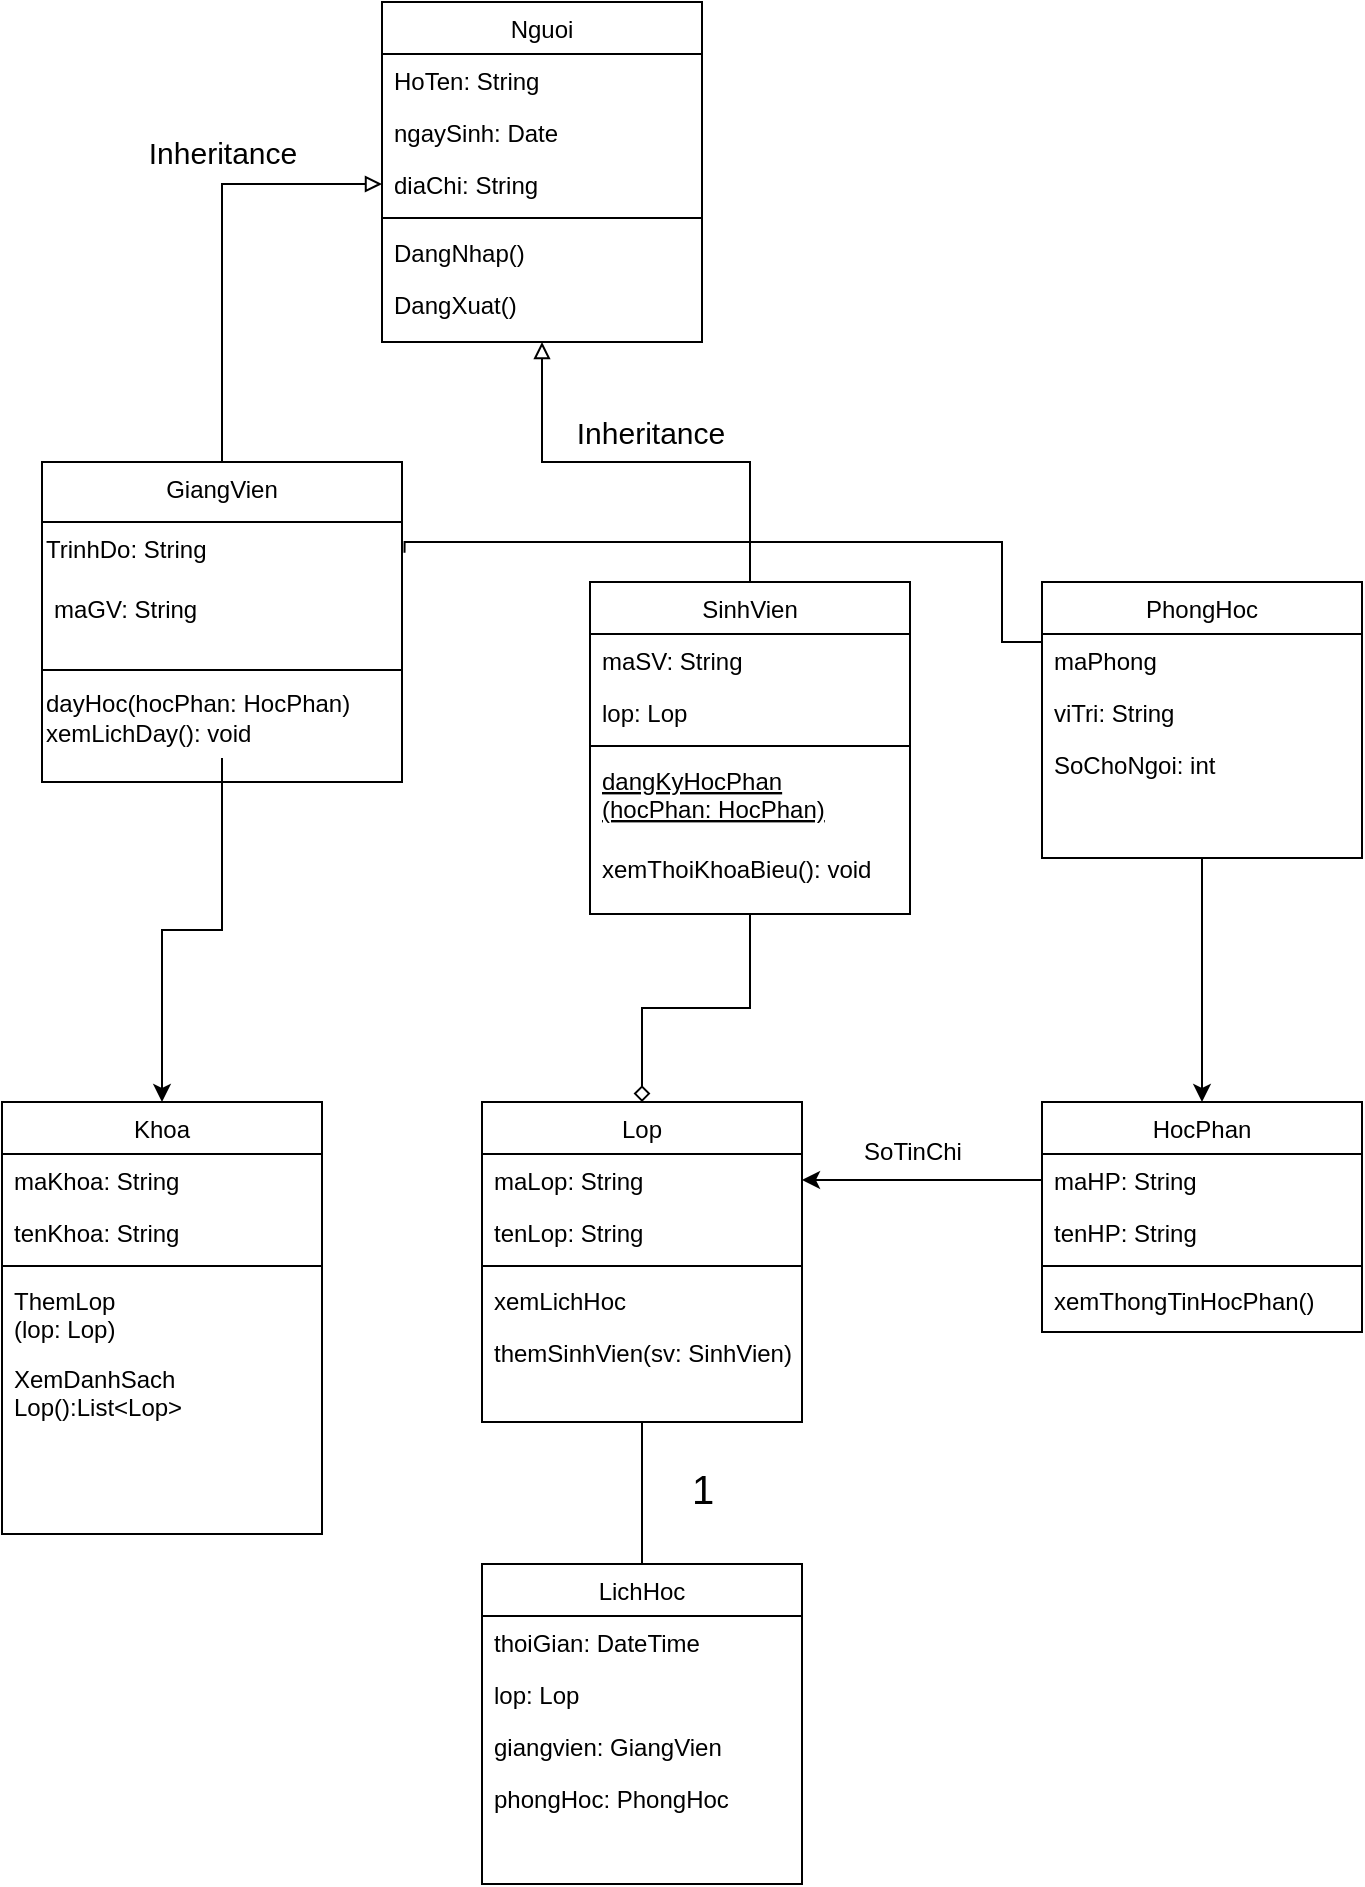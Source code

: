<mxfile version="27.0.1">
  <diagram id="C5RBs43oDa-KdzZeNtuy" name="Page-1">
    <mxGraphModel grid="1" page="1" gridSize="10" guides="1" tooltips="1" connect="1" arrows="1" fold="1" pageScale="1" pageWidth="827" pageHeight="1169" math="0" shadow="0">
      <root>
        <mxCell id="WIyWlLk6GJQsqaUBKTNV-0" />
        <mxCell id="WIyWlLk6GJQsqaUBKTNV-1" parent="WIyWlLk6GJQsqaUBKTNV-0" />
        <mxCell id="k3PIUnaMh5bhT_9OcAb0-58" style="edgeStyle=orthogonalEdgeStyle;rounded=0;orthogonalLoop=1;jettySize=auto;html=1;exitX=0.5;exitY=0;exitDx=0;exitDy=0;entryX=0.5;entryY=1;entryDx=0;entryDy=0;endArrow=block;endFill=0;" edge="1" parent="WIyWlLk6GJQsqaUBKTNV-1" source="zkfFHV4jXpPFQw0GAbJ--6" target="yWdZbKU6a02kMY17ywTJ-11">
          <mxGeometry relative="1" as="geometry" />
        </mxCell>
        <mxCell id="k3PIUnaMh5bhT_9OcAb0-61" style="edgeStyle=orthogonalEdgeStyle;rounded=0;orthogonalLoop=1;jettySize=auto;html=1;exitX=0.5;exitY=1;exitDx=0;exitDy=0;entryX=0.5;entryY=0;entryDx=0;entryDy=0;endArrow=diamond;endFill=0;" edge="1" parent="WIyWlLk6GJQsqaUBKTNV-1" source="zkfFHV4jXpPFQw0GAbJ--6" target="k3PIUnaMh5bhT_9OcAb0-12">
          <mxGeometry relative="1" as="geometry" />
        </mxCell>
        <mxCell id="zkfFHV4jXpPFQw0GAbJ--6" value="SinhVien" style="swimlane;fontStyle=0;align=center;verticalAlign=top;childLayout=stackLayout;horizontal=1;startSize=26;horizontalStack=0;resizeParent=1;resizeLast=0;collapsible=1;marginBottom=0;rounded=0;shadow=0;strokeWidth=1;" vertex="1" parent="WIyWlLk6GJQsqaUBKTNV-1">
          <mxGeometry x="334" y="310" width="160" height="166" as="geometry">
            <mxRectangle x="130" y="380" width="160" height="26" as="alternateBounds" />
          </mxGeometry>
        </mxCell>
        <mxCell id="zkfFHV4jXpPFQw0GAbJ--7" value="maSV: String" style="text;align=left;verticalAlign=top;spacingLeft=4;spacingRight=4;overflow=hidden;rotatable=0;points=[[0,0.5],[1,0.5]];portConstraint=eastwest;" vertex="1" parent="zkfFHV4jXpPFQw0GAbJ--6">
          <mxGeometry y="26" width="160" height="26" as="geometry" />
        </mxCell>
        <mxCell id="zkfFHV4jXpPFQw0GAbJ--8" value="lop: Lop" style="text;align=left;verticalAlign=top;spacingLeft=4;spacingRight=4;overflow=hidden;rotatable=0;points=[[0,0.5],[1,0.5]];portConstraint=eastwest;rounded=0;shadow=0;html=0;" vertex="1" parent="zkfFHV4jXpPFQw0GAbJ--6">
          <mxGeometry y="52" width="160" height="26" as="geometry" />
        </mxCell>
        <mxCell id="zkfFHV4jXpPFQw0GAbJ--9" value="" style="line;html=1;strokeWidth=1;align=left;verticalAlign=middle;spacingTop=-1;spacingLeft=3;spacingRight=3;rotatable=0;labelPosition=right;points=[];portConstraint=eastwest;" vertex="1" parent="zkfFHV4jXpPFQw0GAbJ--6">
          <mxGeometry y="78" width="160" height="8" as="geometry" />
        </mxCell>
        <mxCell id="zkfFHV4jXpPFQw0GAbJ--10" value="dangKyHocPhan&#xa;(hocPhan: HocPhan)" style="text;align=left;verticalAlign=top;spacingLeft=4;spacingRight=4;overflow=hidden;rotatable=0;points=[[0,0.5],[1,0.5]];portConstraint=eastwest;fontStyle=4" vertex="1" parent="zkfFHV4jXpPFQw0GAbJ--6">
          <mxGeometry y="86" width="160" height="44" as="geometry" />
        </mxCell>
        <mxCell id="zkfFHV4jXpPFQw0GAbJ--11" value="xemThoiKhoaBieu(): void" style="text;align=left;verticalAlign=top;spacingLeft=4;spacingRight=4;overflow=hidden;rotatable=0;points=[[0,0.5],[1,0.5]];portConstraint=eastwest;" vertex="1" parent="zkfFHV4jXpPFQw0GAbJ--6">
          <mxGeometry y="130" width="160" height="26" as="geometry" />
        </mxCell>
        <mxCell id="k3PIUnaMh5bhT_9OcAb0-60" style="edgeStyle=orthogonalEdgeStyle;rounded=0;orthogonalLoop=1;jettySize=auto;html=1;exitX=0.5;exitY=0;exitDx=0;exitDy=0;entryX=0;entryY=0.5;entryDx=0;entryDy=0;endArrow=block;endFill=0;" edge="1" parent="WIyWlLk6GJQsqaUBKTNV-1" source="zkfFHV4jXpPFQw0GAbJ--13" target="yWdZbKU6a02kMY17ywTJ-14">
          <mxGeometry relative="1" as="geometry" />
        </mxCell>
        <mxCell id="zkfFHV4jXpPFQw0GAbJ--13" value="GiangVien" style="swimlane;fontStyle=0;align=center;verticalAlign=top;childLayout=stackLayout;horizontal=1;startSize=30;horizontalStack=0;resizeParent=1;resizeLast=0;collapsible=1;marginBottom=0;rounded=0;shadow=0;strokeWidth=1;" vertex="1" parent="WIyWlLk6GJQsqaUBKTNV-1">
          <mxGeometry x="60" y="250" width="180" height="160" as="geometry">
            <mxRectangle x="270" y="290" width="170" height="26" as="alternateBounds" />
          </mxGeometry>
        </mxCell>
        <mxCell id="k3PIUnaMh5bhT_9OcAb0-1" value="TrinhDo: String" style="text;html=1;align=left;verticalAlign=top;resizable=0;points=[];autosize=1;strokeColor=none;fillColor=none;" vertex="1" parent="zkfFHV4jXpPFQw0GAbJ--13">
          <mxGeometry y="30" width="180" height="30" as="geometry" />
        </mxCell>
        <mxCell id="zkfFHV4jXpPFQw0GAbJ--14" value="maGV: String" style="text;align=left;verticalAlign=top;spacingLeft=4;spacingRight=4;overflow=hidden;rotatable=0;points=[[0,0.5],[1,0.5]];portConstraint=eastwest;" vertex="1" parent="zkfFHV4jXpPFQw0GAbJ--13">
          <mxGeometry y="60" width="180" height="40" as="geometry" />
        </mxCell>
        <mxCell id="zkfFHV4jXpPFQw0GAbJ--15" value="" style="line;html=1;strokeWidth=1;align=left;verticalAlign=middle;spacingTop=-1;spacingLeft=3;spacingRight=3;rotatable=0;labelPosition=right;points=[];portConstraint=eastwest;" vertex="1" parent="zkfFHV4jXpPFQw0GAbJ--13">
          <mxGeometry y="100" width="180" height="8" as="geometry" />
        </mxCell>
        <mxCell id="k3PIUnaMh5bhT_9OcAb0-2" value="dayHoc(hocPhan: HocPhan)&lt;div&gt;xemLichDay(): void&lt;/div&gt;" style="text;html=1;align=left;verticalAlign=middle;resizable=0;points=[];autosize=1;strokeColor=none;fillColor=none;" vertex="1" parent="zkfFHV4jXpPFQw0GAbJ--13">
          <mxGeometry y="108" width="180" height="40" as="geometry" />
        </mxCell>
        <mxCell id="zkfFHV4jXpPFQw0GAbJ--17" value="HocPhan" style="swimlane;fontStyle=0;align=center;verticalAlign=top;childLayout=stackLayout;horizontal=1;startSize=26;horizontalStack=0;resizeParent=1;resizeLast=0;collapsible=1;marginBottom=0;rounded=0;shadow=0;strokeWidth=1;" vertex="1" parent="WIyWlLk6GJQsqaUBKTNV-1">
          <mxGeometry x="560" y="570" width="160" height="115" as="geometry">
            <mxRectangle x="550" y="140" width="160" height="26" as="alternateBounds" />
          </mxGeometry>
        </mxCell>
        <mxCell id="zkfFHV4jXpPFQw0GAbJ--18" value="maHP: String" style="text;align=left;verticalAlign=top;spacingLeft=4;spacingRight=4;overflow=hidden;rotatable=0;points=[[0,0.5],[1,0.5]];portConstraint=eastwest;" vertex="1" parent="zkfFHV4jXpPFQw0GAbJ--17">
          <mxGeometry y="26" width="160" height="26" as="geometry" />
        </mxCell>
        <mxCell id="zkfFHV4jXpPFQw0GAbJ--19" value="tenHP: String" style="text;align=left;verticalAlign=top;spacingLeft=4;spacingRight=4;overflow=hidden;rotatable=0;points=[[0,0.5],[1,0.5]];portConstraint=eastwest;rounded=0;shadow=0;html=0;" vertex="1" parent="zkfFHV4jXpPFQw0GAbJ--17">
          <mxGeometry y="52" width="160" height="26" as="geometry" />
        </mxCell>
        <mxCell id="zkfFHV4jXpPFQw0GAbJ--23" value="" style="line;html=1;strokeWidth=1;align=left;verticalAlign=middle;spacingTop=-1;spacingLeft=3;spacingRight=3;rotatable=0;labelPosition=right;points=[];portConstraint=eastwest;" vertex="1" parent="zkfFHV4jXpPFQw0GAbJ--17">
          <mxGeometry y="78" width="160" height="8" as="geometry" />
        </mxCell>
        <mxCell id="zkfFHV4jXpPFQw0GAbJ--24" value="xemThongTinHocPhan()" style="text;align=left;verticalAlign=top;spacingLeft=4;spacingRight=4;overflow=hidden;rotatable=0;points=[[0,0.5],[1,0.5]];portConstraint=eastwest;" vertex="1" parent="zkfFHV4jXpPFQw0GAbJ--17">
          <mxGeometry y="86" width="160" height="26" as="geometry" />
        </mxCell>
        <mxCell id="yWdZbKU6a02kMY17ywTJ-11" value="Nguoi" style="swimlane;fontStyle=0;align=center;verticalAlign=top;childLayout=stackLayout;horizontal=1;startSize=26;horizontalStack=0;resizeParent=1;resizeLast=0;collapsible=1;marginBottom=0;rounded=0;shadow=0;strokeWidth=1;" vertex="1" parent="WIyWlLk6GJQsqaUBKTNV-1">
          <mxGeometry x="230" y="20" width="160" height="170" as="geometry">
            <mxRectangle x="550" y="140" width="160" height="26" as="alternateBounds" />
          </mxGeometry>
        </mxCell>
        <mxCell id="yWdZbKU6a02kMY17ywTJ-12" value="HoTen: String&#xa;" style="text;align=left;verticalAlign=top;spacingLeft=4;spacingRight=4;overflow=hidden;rotatable=0;points=[[0,0.5],[1,0.5]];portConstraint=eastwest;" vertex="1" parent="yWdZbKU6a02kMY17ywTJ-11">
          <mxGeometry y="26" width="160" height="26" as="geometry" />
        </mxCell>
        <mxCell id="yWdZbKU6a02kMY17ywTJ-13" value="ngaySinh: Date" style="text;align=left;verticalAlign=top;spacingLeft=4;spacingRight=4;overflow=hidden;rotatable=0;points=[[0,0.5],[1,0.5]];portConstraint=eastwest;rounded=0;shadow=0;html=0;" vertex="1" parent="yWdZbKU6a02kMY17ywTJ-11">
          <mxGeometry y="52" width="160" height="26" as="geometry" />
        </mxCell>
        <mxCell id="yWdZbKU6a02kMY17ywTJ-14" value="diaChi: String" style="text;align=left;verticalAlign=top;spacingLeft=4;spacingRight=4;overflow=hidden;rotatable=0;points=[[0,0.5],[1,0.5]];portConstraint=eastwest;rounded=0;shadow=0;html=0;" vertex="1" parent="yWdZbKU6a02kMY17ywTJ-11">
          <mxGeometry y="78" width="160" height="26" as="geometry" />
        </mxCell>
        <mxCell id="yWdZbKU6a02kMY17ywTJ-17" value="" style="line;html=1;strokeWidth=1;align=left;verticalAlign=middle;spacingTop=-1;spacingLeft=3;spacingRight=3;rotatable=0;labelPosition=right;points=[];portConstraint=eastwest;" vertex="1" parent="yWdZbKU6a02kMY17ywTJ-11">
          <mxGeometry y="104" width="160" height="8" as="geometry" />
        </mxCell>
        <mxCell id="yWdZbKU6a02kMY17ywTJ-18" value="DangNhap()" style="text;align=left;verticalAlign=top;spacingLeft=4;spacingRight=4;overflow=hidden;rotatable=0;points=[[0,0.5],[1,0.5]];portConstraint=eastwest;" vertex="1" parent="yWdZbKU6a02kMY17ywTJ-11">
          <mxGeometry y="112" width="160" height="26" as="geometry" />
        </mxCell>
        <mxCell id="yWdZbKU6a02kMY17ywTJ-19" value="DangXuat()" style="text;align=left;verticalAlign=top;spacingLeft=4;spacingRight=4;overflow=hidden;rotatable=0;points=[[0,0.5],[1,0.5]];portConstraint=eastwest;" vertex="1" parent="yWdZbKU6a02kMY17ywTJ-11">
          <mxGeometry y="138" width="160" height="26" as="geometry" />
        </mxCell>
        <mxCell id="k3PIUnaMh5bhT_9OcAb0-9" style="edgeStyle=orthogonalEdgeStyle;rounded=0;orthogonalLoop=1;jettySize=auto;html=1;exitX=0.5;exitY=1;exitDx=0;exitDy=0;" edge="1" parent="WIyWlLk6GJQsqaUBKTNV-1" source="k3PIUnaMh5bhT_9OcAb0-3" target="zkfFHV4jXpPFQw0GAbJ--17">
          <mxGeometry relative="1" as="geometry" />
        </mxCell>
        <mxCell id="k3PIUnaMh5bhT_9OcAb0-3" value="PhongHoc" style="swimlane;fontStyle=0;align=center;verticalAlign=top;childLayout=stackLayout;horizontal=1;startSize=26;horizontalStack=0;resizeParent=1;resizeLast=0;collapsible=1;marginBottom=0;rounded=0;shadow=0;strokeWidth=1;" vertex="1" parent="WIyWlLk6GJQsqaUBKTNV-1">
          <mxGeometry x="560" y="310" width="160" height="138" as="geometry">
            <mxRectangle x="130" y="380" width="160" height="26" as="alternateBounds" />
          </mxGeometry>
        </mxCell>
        <mxCell id="k3PIUnaMh5bhT_9OcAb0-4" value="maPhong" style="text;align=left;verticalAlign=top;spacingLeft=4;spacingRight=4;overflow=hidden;rotatable=0;points=[[0,0.5],[1,0.5]];portConstraint=eastwest;" vertex="1" parent="k3PIUnaMh5bhT_9OcAb0-3">
          <mxGeometry y="26" width="160" height="26" as="geometry" />
        </mxCell>
        <mxCell id="k3PIUnaMh5bhT_9OcAb0-5" value="viTri: String&#xa;" style="text;align=left;verticalAlign=top;spacingLeft=4;spacingRight=4;overflow=hidden;rotatable=0;points=[[0,0.5],[1,0.5]];portConstraint=eastwest;rounded=0;shadow=0;html=0;" vertex="1" parent="k3PIUnaMh5bhT_9OcAb0-3">
          <mxGeometry y="52" width="160" height="26" as="geometry" />
        </mxCell>
        <mxCell id="k3PIUnaMh5bhT_9OcAb0-8" value="SoChoNgoi: int&#xa;" style="text;align=left;verticalAlign=top;spacingLeft=4;spacingRight=4;overflow=hidden;rotatable=0;points=[[0,0.5],[1,0.5]];portConstraint=eastwest;" vertex="1" parent="k3PIUnaMh5bhT_9OcAb0-3">
          <mxGeometry y="78" width="160" height="26" as="geometry" />
        </mxCell>
        <mxCell id="k3PIUnaMh5bhT_9OcAb0-39" style="edgeStyle=orthogonalEdgeStyle;rounded=0;orthogonalLoop=1;jettySize=auto;html=1;exitX=0.5;exitY=1;exitDx=0;exitDy=0;entryX=0.5;entryY=0;entryDx=0;entryDy=0;endArrow=none;startFill=0;" edge="1" parent="WIyWlLk6GJQsqaUBKTNV-1" source="k3PIUnaMh5bhT_9OcAb0-12" target="k3PIUnaMh5bhT_9OcAb0-33">
          <mxGeometry relative="1" as="geometry" />
        </mxCell>
        <mxCell id="k3PIUnaMh5bhT_9OcAb0-12" value="Lop" style="swimlane;fontStyle=0;align=center;verticalAlign=top;childLayout=stackLayout;horizontal=1;startSize=26;horizontalStack=0;resizeParent=1;resizeLast=0;collapsible=1;marginBottom=0;rounded=0;shadow=0;strokeWidth=1;" vertex="1" parent="WIyWlLk6GJQsqaUBKTNV-1">
          <mxGeometry x="280" y="570" width="160" height="160" as="geometry">
            <mxRectangle x="550" y="140" width="160" height="26" as="alternateBounds" />
          </mxGeometry>
        </mxCell>
        <mxCell id="k3PIUnaMh5bhT_9OcAb0-13" value="maLop: String" style="text;align=left;verticalAlign=top;spacingLeft=4;spacingRight=4;overflow=hidden;rotatable=0;points=[[0,0.5],[1,0.5]];portConstraint=eastwest;" vertex="1" parent="k3PIUnaMh5bhT_9OcAb0-12">
          <mxGeometry y="26" width="160" height="26" as="geometry" />
        </mxCell>
        <mxCell id="k3PIUnaMh5bhT_9OcAb0-14" value="tenLop: String" style="text;align=left;verticalAlign=top;spacingLeft=4;spacingRight=4;overflow=hidden;rotatable=0;points=[[0,0.5],[1,0.5]];portConstraint=eastwest;rounded=0;shadow=0;html=0;" vertex="1" parent="k3PIUnaMh5bhT_9OcAb0-12">
          <mxGeometry y="52" width="160" height="26" as="geometry" />
        </mxCell>
        <mxCell id="k3PIUnaMh5bhT_9OcAb0-18" value="" style="line;html=1;strokeWidth=1;align=left;verticalAlign=middle;spacingTop=-1;spacingLeft=3;spacingRight=3;rotatable=0;labelPosition=right;points=[];portConstraint=eastwest;" vertex="1" parent="k3PIUnaMh5bhT_9OcAb0-12">
          <mxGeometry y="78" width="160" height="8" as="geometry" />
        </mxCell>
        <mxCell id="k3PIUnaMh5bhT_9OcAb0-19" value="xemLichHoc" style="text;align=left;verticalAlign=top;spacingLeft=4;spacingRight=4;overflow=hidden;rotatable=0;points=[[0,0.5],[1,0.5]];portConstraint=eastwest;" vertex="1" parent="k3PIUnaMh5bhT_9OcAb0-12">
          <mxGeometry y="86" width="160" height="26" as="geometry" />
        </mxCell>
        <mxCell id="k3PIUnaMh5bhT_9OcAb0-20" value="themSinhVien(sv: SinhVien)" style="text;align=left;verticalAlign=top;spacingLeft=4;spacingRight=4;overflow=hidden;rotatable=0;points=[[0,0.5],[1,0.5]];portConstraint=eastwest;" vertex="1" parent="k3PIUnaMh5bhT_9OcAb0-12">
          <mxGeometry y="112" width="160" height="26" as="geometry" />
        </mxCell>
        <mxCell id="k3PIUnaMh5bhT_9OcAb0-21" value="Khoa" style="swimlane;fontStyle=0;align=center;verticalAlign=top;childLayout=stackLayout;horizontal=1;startSize=26;horizontalStack=0;resizeParent=1;resizeLast=0;collapsible=1;marginBottom=0;rounded=0;shadow=0;strokeWidth=1;" vertex="1" parent="WIyWlLk6GJQsqaUBKTNV-1">
          <mxGeometry x="40" y="570" width="160" height="216" as="geometry">
            <mxRectangle x="550" y="140" width="160" height="26" as="alternateBounds" />
          </mxGeometry>
        </mxCell>
        <mxCell id="k3PIUnaMh5bhT_9OcAb0-22" value="maKhoa: String&#xa;" style="text;align=left;verticalAlign=top;spacingLeft=4;spacingRight=4;overflow=hidden;rotatable=0;points=[[0,0.5],[1,0.5]];portConstraint=eastwest;" vertex="1" parent="k3PIUnaMh5bhT_9OcAb0-21">
          <mxGeometry y="26" width="160" height="26" as="geometry" />
        </mxCell>
        <mxCell id="k3PIUnaMh5bhT_9OcAb0-23" value="tenKhoa: String" style="text;align=left;verticalAlign=top;spacingLeft=4;spacingRight=4;overflow=hidden;rotatable=0;points=[[0,0.5],[1,0.5]];portConstraint=eastwest;rounded=0;shadow=0;html=0;" vertex="1" parent="k3PIUnaMh5bhT_9OcAb0-21">
          <mxGeometry y="52" width="160" height="26" as="geometry" />
        </mxCell>
        <mxCell id="k3PIUnaMh5bhT_9OcAb0-27" value="" style="line;html=1;strokeWidth=1;align=left;verticalAlign=middle;spacingTop=-1;spacingLeft=3;spacingRight=3;rotatable=0;labelPosition=right;points=[];portConstraint=eastwest;" vertex="1" parent="k3PIUnaMh5bhT_9OcAb0-21">
          <mxGeometry y="78" width="160" height="8" as="geometry" />
        </mxCell>
        <mxCell id="k3PIUnaMh5bhT_9OcAb0-28" value="ThemLop&#xa;(lop: Lop)" style="text;align=left;verticalAlign=top;spacingLeft=4;spacingRight=4;overflow=hidden;rotatable=0;points=[[0,0.5],[1,0.5]];portConstraint=eastwest;" vertex="1" parent="k3PIUnaMh5bhT_9OcAb0-21">
          <mxGeometry y="86" width="160" height="39" as="geometry" />
        </mxCell>
        <mxCell id="k3PIUnaMh5bhT_9OcAb0-29" value="XemDanhSach&#xa;Lop():List&lt;Lop&gt;" style="text;align=left;verticalAlign=top;spacingLeft=4;spacingRight=4;overflow=hidden;rotatable=0;points=[[0,0.5],[1,0.5]];portConstraint=eastwest;strokeWidth=0;" vertex="1" parent="k3PIUnaMh5bhT_9OcAb0-21">
          <mxGeometry y="125" width="160" height="38" as="geometry" />
        </mxCell>
        <mxCell id="k3PIUnaMh5bhT_9OcAb0-33" value="LichHoc" style="swimlane;fontStyle=0;align=center;verticalAlign=top;childLayout=stackLayout;horizontal=1;startSize=26;horizontalStack=0;resizeParent=1;resizeLast=0;collapsible=1;marginBottom=0;rounded=0;shadow=0;strokeWidth=1;" vertex="1" parent="WIyWlLk6GJQsqaUBKTNV-1">
          <mxGeometry x="280" y="801" width="160" height="160" as="geometry">
            <mxRectangle x="550" y="140" width="160" height="26" as="alternateBounds" />
          </mxGeometry>
        </mxCell>
        <mxCell id="k3PIUnaMh5bhT_9OcAb0-34" value="thoiGian: DateTime" style="text;align=left;verticalAlign=top;spacingLeft=4;spacingRight=4;overflow=hidden;rotatable=0;points=[[0,0.5],[1,0.5]];portConstraint=eastwest;" vertex="1" parent="k3PIUnaMh5bhT_9OcAb0-33">
          <mxGeometry y="26" width="160" height="26" as="geometry" />
        </mxCell>
        <mxCell id="k3PIUnaMh5bhT_9OcAb0-35" value="lop: Lop" style="text;align=left;verticalAlign=top;spacingLeft=4;spacingRight=4;overflow=hidden;rotatable=0;points=[[0,0.5],[1,0.5]];portConstraint=eastwest;rounded=0;shadow=0;html=0;" vertex="1" parent="k3PIUnaMh5bhT_9OcAb0-33">
          <mxGeometry y="52" width="160" height="26" as="geometry" />
        </mxCell>
        <mxCell id="k3PIUnaMh5bhT_9OcAb0-37" value="giangvien: GiangVien" style="text;align=left;verticalAlign=top;spacingLeft=4;spacingRight=4;overflow=hidden;rotatable=0;points=[[0,0.5],[1,0.5]];portConstraint=eastwest;" vertex="1" parent="k3PIUnaMh5bhT_9OcAb0-33">
          <mxGeometry y="78" width="160" height="26" as="geometry" />
        </mxCell>
        <mxCell id="k3PIUnaMh5bhT_9OcAb0-38" value="phongHoc: PhongHoc" style="text;align=left;verticalAlign=top;spacingLeft=4;spacingRight=4;overflow=hidden;rotatable=0;points=[[0,0.5],[1,0.5]];portConstraint=eastwest;" vertex="1" parent="k3PIUnaMh5bhT_9OcAb0-33">
          <mxGeometry y="104" width="160" height="26" as="geometry" />
        </mxCell>
        <mxCell id="k3PIUnaMh5bhT_9OcAb0-40" value="1" style="text;html=1;align=center;verticalAlign=middle;resizable=0;points=[];autosize=1;strokeColor=none;fillColor=none;fontSize=20;" vertex="1" parent="WIyWlLk6GJQsqaUBKTNV-1">
          <mxGeometry x="375" y="743" width="30" height="40" as="geometry" />
        </mxCell>
        <mxCell id="k3PIUnaMh5bhT_9OcAb0-42" style="edgeStyle=orthogonalEdgeStyle;rounded=0;orthogonalLoop=1;jettySize=auto;html=1;exitX=0;exitY=0.5;exitDx=0;exitDy=0;entryX=1;entryY=0.5;entryDx=0;entryDy=0;" edge="1" parent="WIyWlLk6GJQsqaUBKTNV-1" source="zkfFHV4jXpPFQw0GAbJ--18" target="k3PIUnaMh5bhT_9OcAb0-13">
          <mxGeometry relative="1" as="geometry" />
        </mxCell>
        <mxCell id="k3PIUnaMh5bhT_9OcAb0-43" value="SoTinChi" style="text;html=1;align=center;verticalAlign=middle;resizable=0;points=[];autosize=1;strokeColor=none;fillColor=none;" vertex="1" parent="WIyWlLk6GJQsqaUBKTNV-1">
          <mxGeometry x="460" y="580" width="70" height="30" as="geometry" />
        </mxCell>
        <mxCell id="k3PIUnaMh5bhT_9OcAb0-50" value="&lt;font style=&quot;font-size: 15px;&quot;&gt;Inheritance&lt;/font&gt;" style="text;html=1;align=center;verticalAlign=middle;resizable=0;points=[];autosize=1;strokeColor=none;fillColor=none;" vertex="1" parent="WIyWlLk6GJQsqaUBKTNV-1">
          <mxGeometry x="314" y="220" width="100" height="30" as="geometry" />
        </mxCell>
        <mxCell id="k3PIUnaMh5bhT_9OcAb0-51" value="&lt;font style=&quot;font-size: 15px;&quot;&gt;Inheritance&lt;/font&gt;" style="text;html=1;align=center;verticalAlign=middle;resizable=0;points=[];autosize=1;strokeColor=none;fillColor=none;" vertex="1" parent="WIyWlLk6GJQsqaUBKTNV-1">
          <mxGeometry x="100" y="80" width="100" height="30" as="geometry" />
        </mxCell>
        <mxCell id="k3PIUnaMh5bhT_9OcAb0-59" style="edgeStyle=orthogonalEdgeStyle;rounded=0;orthogonalLoop=1;jettySize=auto;html=1;entryX=0.5;entryY=0;entryDx=0;entryDy=0;" edge="1" parent="WIyWlLk6GJQsqaUBKTNV-1" source="k3PIUnaMh5bhT_9OcAb0-2" target="k3PIUnaMh5bhT_9OcAb0-21">
          <mxGeometry relative="1" as="geometry" />
        </mxCell>
        <mxCell id="k3PIUnaMh5bhT_9OcAb0-66" style="edgeStyle=orthogonalEdgeStyle;rounded=0;orthogonalLoop=1;jettySize=auto;html=1;exitX=0;exitY=0.5;exitDx=0;exitDy=0;entryX=1.007;entryY=0.513;entryDx=0;entryDy=0;entryPerimeter=0;endArrow=none;startFill=0;" edge="1" parent="WIyWlLk6GJQsqaUBKTNV-1" source="k3PIUnaMh5bhT_9OcAb0-4" target="k3PIUnaMh5bhT_9OcAb0-1">
          <mxGeometry relative="1" as="geometry">
            <Array as="points">
              <mxPoint x="560" y="340" />
              <mxPoint x="540" y="340" />
              <mxPoint x="540" y="290" />
              <mxPoint x="241" y="290" />
            </Array>
          </mxGeometry>
        </mxCell>
      </root>
    </mxGraphModel>
  </diagram>
</mxfile>
